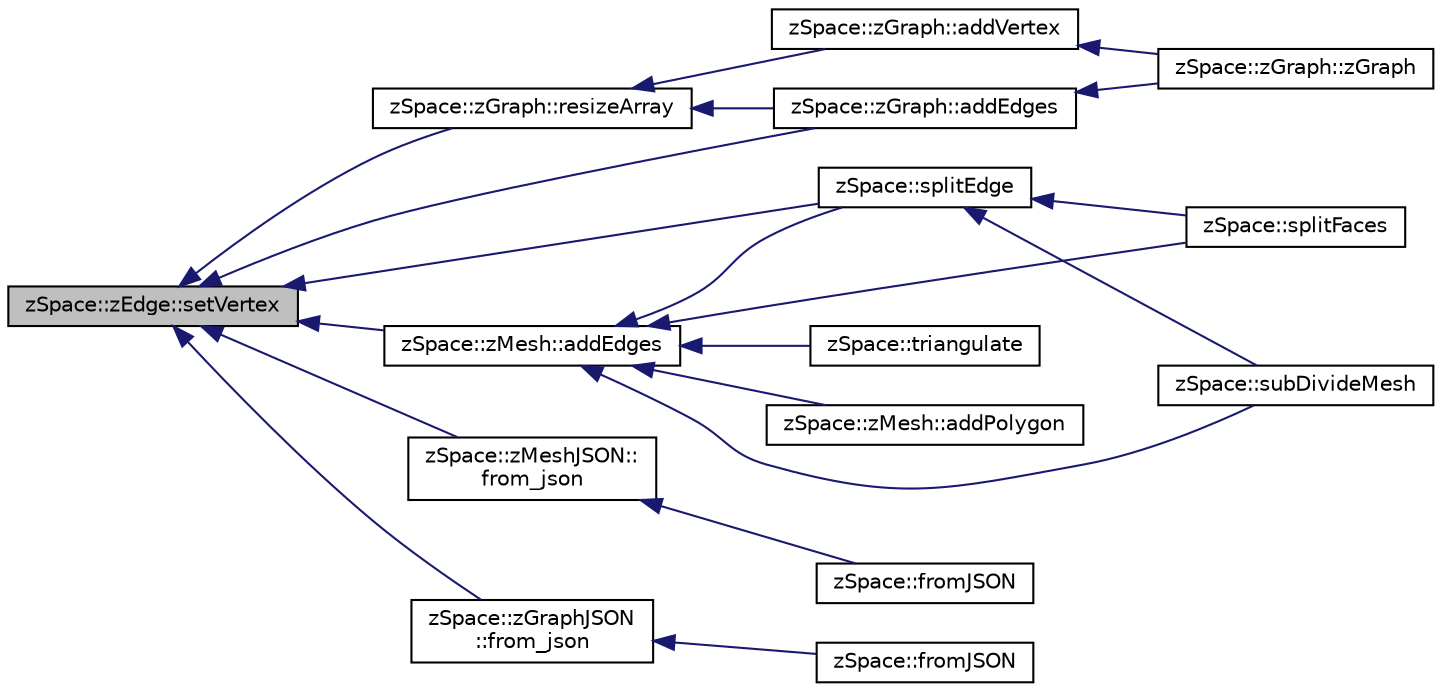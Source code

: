 digraph "zSpace::zEdge::setVertex"
{
  edge [fontname="Helvetica",fontsize="10",labelfontname="Helvetica",labelfontsize="10"];
  node [fontname="Helvetica",fontsize="10",shape=record];
  rankdir="LR";
  Node370 [label="zSpace::zEdge::setVertex",height=0.2,width=0.4,color="black", fillcolor="grey75", style="filled", fontcolor="black"];
  Node370 -> Node371 [dir="back",color="midnightblue",fontsize="10",style="solid",fontname="Helvetica"];
  Node371 [label="zSpace::zGraph::addEdges",height=0.2,width=0.4,color="black", fillcolor="white", style="filled",URL="$classz_space_1_1z_graph.html#a821941b26e312ab5015ae34fecbd43b3",tooltip="This method adds an edge and its symmetry edge to the edges array. "];
  Node371 -> Node372 [dir="back",color="midnightblue",fontsize="10",style="solid",fontname="Helvetica"];
  Node372 [label="zSpace::zGraph::zGraph",height=0.2,width=0.4,color="black", fillcolor="white", style="filled",URL="$classz_space_1_1z_graph.html#a7a53b68f1efa596293b85259464cf3ff",tooltip="Overloaded constructor. "];
  Node370 -> Node373 [dir="back",color="midnightblue",fontsize="10",style="solid",fontname="Helvetica"];
  Node373 [label="zSpace::zGraph::resizeArray",height=0.2,width=0.4,color="black", fillcolor="white", style="filled",URL="$classz_space_1_1z_graph.html#a8b28611b85ceff8555b9230e3af6f47a",tooltip="This method resizes the array connected with the input type to the specified newSize. "];
  Node373 -> Node374 [dir="back",color="midnightblue",fontsize="10",style="solid",fontname="Helvetica"];
  Node374 [label="zSpace::zGraph::addVertex",height=0.2,width=0.4,color="black", fillcolor="white", style="filled",URL="$classz_space_1_1z_graph.html#acf5cd0b78050f671984cfc4341de8b32",tooltip="This method adds a vertex to the vertices array. "];
  Node374 -> Node372 [dir="back",color="midnightblue",fontsize="10",style="solid",fontname="Helvetica"];
  Node373 -> Node371 [dir="back",color="midnightblue",fontsize="10",style="solid",fontname="Helvetica"];
  Node370 -> Node375 [dir="back",color="midnightblue",fontsize="10",style="solid",fontname="Helvetica"];
  Node375 [label="zSpace::zMesh::addEdges",height=0.2,width=0.4,color="black", fillcolor="white", style="filled",URL="$classz_space_1_1z_mesh.html#ad1defab345c4b6e08269afd38c1b4db3",tooltip="This method adds an edge and its symmetry edge to the edges array. "];
  Node375 -> Node376 [dir="back",color="midnightblue",fontsize="10",style="solid",fontname="Helvetica"];
  Node376 [label="zSpace::zMesh::addPolygon",height=0.2,width=0.4,color="black", fillcolor="white", style="filled",URL="$classz_space_1_1z_mesh.html#ada4fb88bb2402a06f75d730e23597407",tooltip="This method adds a face to the faces array and updates the pointers of vertices, edges and polygons o..."];
  Node375 -> Node377 [dir="back",color="midnightblue",fontsize="10",style="solid",fontname="Helvetica"];
  Node377 [label="zSpace::splitEdge",height=0.2,width=0.4,color="black", fillcolor="white", style="filled",URL="$group__z_mesh_modifiers.html#ga2259376b4c9c7cebc97c491574a47e24",tooltip="This method splits an edge and inserts a vertex along the edge at the input factor. "];
  Node377 -> Node378 [dir="back",color="midnightblue",fontsize="10",style="solid",fontname="Helvetica"];
  Node378 [label="zSpace::splitFaces",height=0.2,width=0.4,color="black", fillcolor="white", style="filled",URL="$group__z_mesh_modifiers.html#gaeda022d590a10b38c94e75bc0e278d80",tooltip="This method splits a set of edges and faces of a mesh in a continuous manner. "];
  Node377 -> Node379 [dir="back",color="midnightblue",fontsize="10",style="solid",fontname="Helvetica"];
  Node379 [label="zSpace::subDivideMesh",height=0.2,width=0.4,color="black", fillcolor="white", style="filled",URL="$group__z_mesh_modifiers.html#gaaa9902fbf3ac2600afbf54335c286760",tooltip="This method subdivides all the faces and edges of the mesh. "];
  Node375 -> Node380 [dir="back",color="midnightblue",fontsize="10",style="solid",fontname="Helvetica"];
  Node380 [label="zSpace::triangulate",height=0.2,width=0.4,color="black", fillcolor="white", style="filled",URL="$group__z_mesh_modifiers.html#ga75ee8f140a3311506a932b866523a1de",tooltip="This method triangulates the input mesh. "];
  Node375 -> Node378 [dir="back",color="midnightblue",fontsize="10",style="solid",fontname="Helvetica"];
  Node375 -> Node379 [dir="back",color="midnightblue",fontsize="10",style="solid",fontname="Helvetica"];
  Node370 -> Node377 [dir="back",color="midnightblue",fontsize="10",style="solid",fontname="Helvetica"];
  Node370 -> Node381 [dir="back",color="midnightblue",fontsize="10",style="solid",fontname="Helvetica"];
  Node381 [label="zSpace::zMeshJSON::\lfrom_json",height=0.2,width=0.4,color="black", fillcolor="white", style="filled",URL="$classz_space_1_1z_mesh_j_s_o_n.html#a50e0cbaadd094cf4f26179cdf23b9464",tooltip="This method creates the HE data structure from JSON file using JSON Modern Library. "];
  Node381 -> Node382 [dir="back",color="midnightblue",fontsize="10",style="solid",fontname="Helvetica"];
  Node382 [label="zSpace::fromJSON",height=0.2,width=0.4,color="black", fillcolor="white", style="filled",URL="$group__z_i_o___mesh.html#gad2f07c6da97272b61502c6fab57d83b0",tooltip="This method imports zMesh from a JSON file format using JSON Modern Library. "];
  Node370 -> Node383 [dir="back",color="midnightblue",fontsize="10",style="solid",fontname="Helvetica"];
  Node383 [label="zSpace::zGraphJSON\l::from_json",height=0.2,width=0.4,color="black", fillcolor="white", style="filled",URL="$classz_space_1_1z_graph_j_s_o_n.html#ad6e1e17a5c3bd52b4433439f13a4b3a4",tooltip="This method creates the zGraph from JSON file using JSON Modern Library. "];
  Node383 -> Node384 [dir="back",color="midnightblue",fontsize="10",style="solid",fontname="Helvetica"];
  Node384 [label="zSpace::fromJSON",height=0.2,width=0.4,color="black", fillcolor="white", style="filled",URL="$group__z_i_o___graph.html#ga72f18c5d3de0d92bea72ed214d7ba159",tooltip="This method imports zGraph from a JSON file format using JSON Modern Library. "];
}
